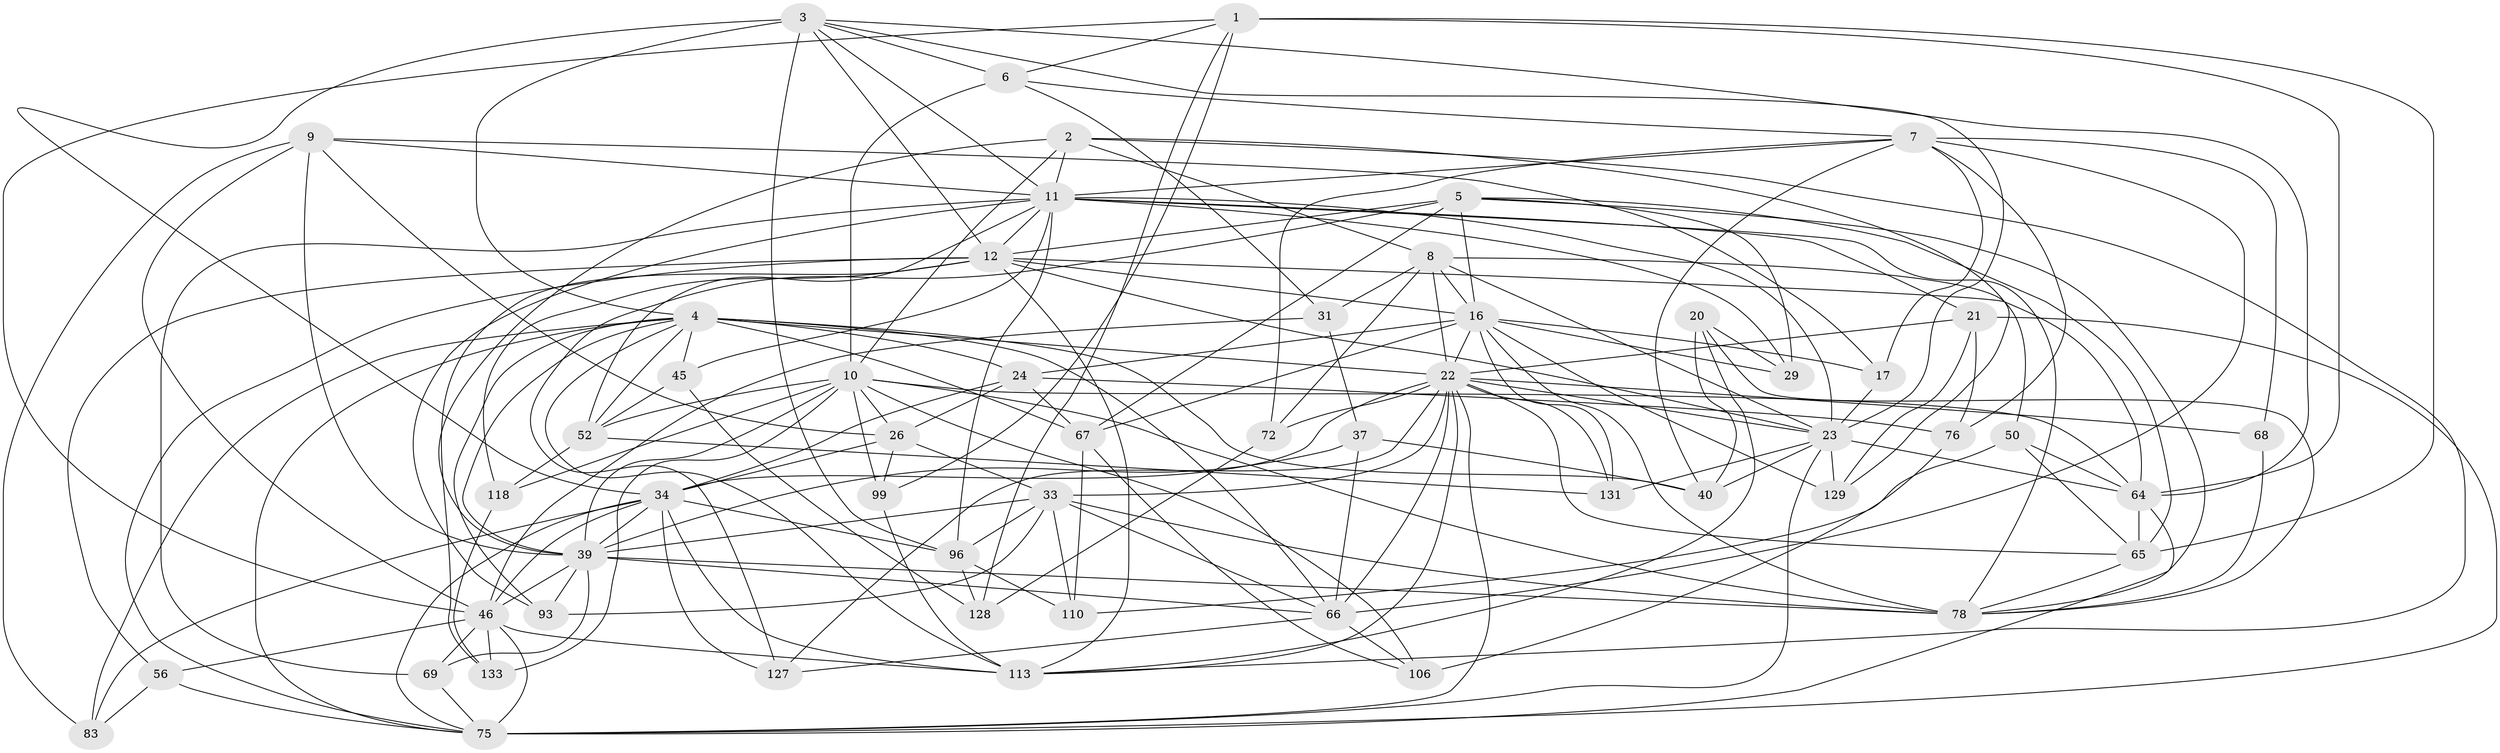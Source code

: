 // original degree distribution, {4: 1.0}
// Generated by graph-tools (version 1.1) at 2025/20/03/04/25 18:20:33]
// undirected, 55 vertices, 180 edges
graph export_dot {
graph [start="1"]
  node [color=gray90,style=filled];
  1 [super="+49"];
  2 [super="+53"];
  3 [super="+89+139"];
  4 [super="+13+58+114+38"];
  5 [super="+18+137"];
  6 [super="+28"];
  7 [super="+63+59"];
  8 [super="+82+15"];
  9 [super="+60"];
  10 [super="+51+32+27"];
  11 [super="+19+14"];
  12 [super="+42+47+74"];
  16 [super="+124+35"];
  17;
  20;
  21 [super="+132"];
  22 [super="+71+107+98+30"];
  23 [super="+57"];
  24 [super="+41"];
  26 [super="+43"];
  29;
  31;
  33 [super="+119+102"];
  34 [super="+90+87"];
  37;
  39 [super="+86+44+73"];
  40 [super="+88"];
  45;
  46 [super="+80+70"];
  50;
  52 [super="+117"];
  56;
  64 [super="+103+105"];
  65 [super="+108"];
  66 [super="+101+81"];
  67 [super="+79"];
  68;
  69;
  72;
  75 [super="+138+134+115"];
  76;
  78 [super="+112+85+95"];
  83;
  93;
  96 [super="+121"];
  99;
  106;
  110;
  113 [super="+122"];
  118;
  127;
  128;
  129;
  131;
  133;
  1 -- 99;
  1 -- 65;
  1 -- 46;
  1 -- 128;
  1 -- 6;
  1 -- 64;
  2 -- 129;
  2 -- 39;
  2 -- 8;
  2 -- 11;
  2 -- 113;
  2 -- 10;
  3 -- 4;
  3 -- 64;
  3 -- 11;
  3 -- 34;
  3 -- 6;
  3 -- 12;
  3 -- 96;
  3 -- 23;
  4 -- 45;
  4 -- 75;
  4 -- 40 [weight=2];
  4 -- 39;
  4 -- 52;
  4 -- 22 [weight=2];
  4 -- 113;
  4 -- 24 [weight=2];
  4 -- 66;
  4 -- 67;
  4 -- 83;
  4 -- 93;
  5 -- 65;
  5 -- 12 [weight=2];
  5 -- 127;
  5 -- 16;
  5 -- 29;
  5 -- 67;
  5 -- 78;
  6 -- 31;
  6 -- 10 [weight=2];
  6 -- 7;
  7 -- 72;
  7 -- 76;
  7 -- 66;
  7 -- 40;
  7 -- 17;
  7 -- 68;
  7 -- 11;
  8 -- 72;
  8 -- 50;
  8 -- 16 [weight=2];
  8 -- 22;
  8 -- 31;
  8 -- 23;
  9 -- 83;
  9 -- 11;
  9 -- 26;
  9 -- 17;
  9 -- 39;
  9 -- 46;
  10 -- 99;
  10 -- 133;
  10 -- 118;
  10 -- 106;
  10 -- 52;
  10 -- 64;
  10 -- 26;
  10 -- 39;
  10 -- 78;
  11 -- 12 [weight=2];
  11 -- 96;
  11 -- 69;
  11 -- 45;
  11 -- 52;
  11 -- 23;
  11 -- 29;
  11 -- 21 [weight=2];
  11 -- 93;
  11 -- 78;
  12 -- 64;
  12 -- 16 [weight=2];
  12 -- 133;
  12 -- 23;
  12 -- 75;
  12 -- 113;
  12 -- 118;
  12 -- 56;
  16 -- 29;
  16 -- 129;
  16 -- 67;
  16 -- 78 [weight=2];
  16 -- 131;
  16 -- 17;
  16 -- 22;
  16 -- 24;
  17 -- 23;
  20 -- 29;
  20 -- 40;
  20 -- 78;
  20 -- 113;
  21 -- 76;
  21 -- 129;
  21 -- 22;
  21 -- 75;
  22 -- 23 [weight=2];
  22 -- 72;
  22 -- 65;
  22 -- 34;
  22 -- 68 [weight=2];
  22 -- 33;
  22 -- 113;
  22 -- 131;
  22 -- 127;
  22 -- 66;
  22 -- 75;
  23 -- 64;
  23 -- 129;
  23 -- 131;
  23 -- 40;
  23 -- 75;
  24 -- 67;
  24 -- 26;
  24 -- 34 [weight=2];
  24 -- 76;
  26 -- 99;
  26 -- 34;
  26 -- 33;
  31 -- 37;
  31 -- 46;
  33 -- 78;
  33 -- 93;
  33 -- 110;
  33 -- 96;
  33 -- 66;
  33 -- 39;
  34 -- 39;
  34 -- 75;
  34 -- 127;
  34 -- 83;
  34 -- 96;
  34 -- 113;
  34 -- 46;
  37 -- 40;
  37 -- 66;
  37 -- 39;
  39 -- 69;
  39 -- 66;
  39 -- 93;
  39 -- 78;
  39 -- 46;
  45 -- 128;
  45 -- 52;
  46 -- 113;
  46 -- 69;
  46 -- 56;
  46 -- 133;
  46 -- 75;
  50 -- 110;
  50 -- 65;
  50 -- 64;
  52 -- 118;
  52 -- 131;
  56 -- 83;
  56 -- 75;
  64 -- 75;
  64 -- 65;
  65 -- 78;
  66 -- 106;
  66 -- 127;
  67 -- 110;
  67 -- 106;
  68 -- 78;
  69 -- 75;
  72 -- 128;
  76 -- 106;
  96 -- 110;
  96 -- 128;
  99 -- 113;
  118 -- 133;
}
